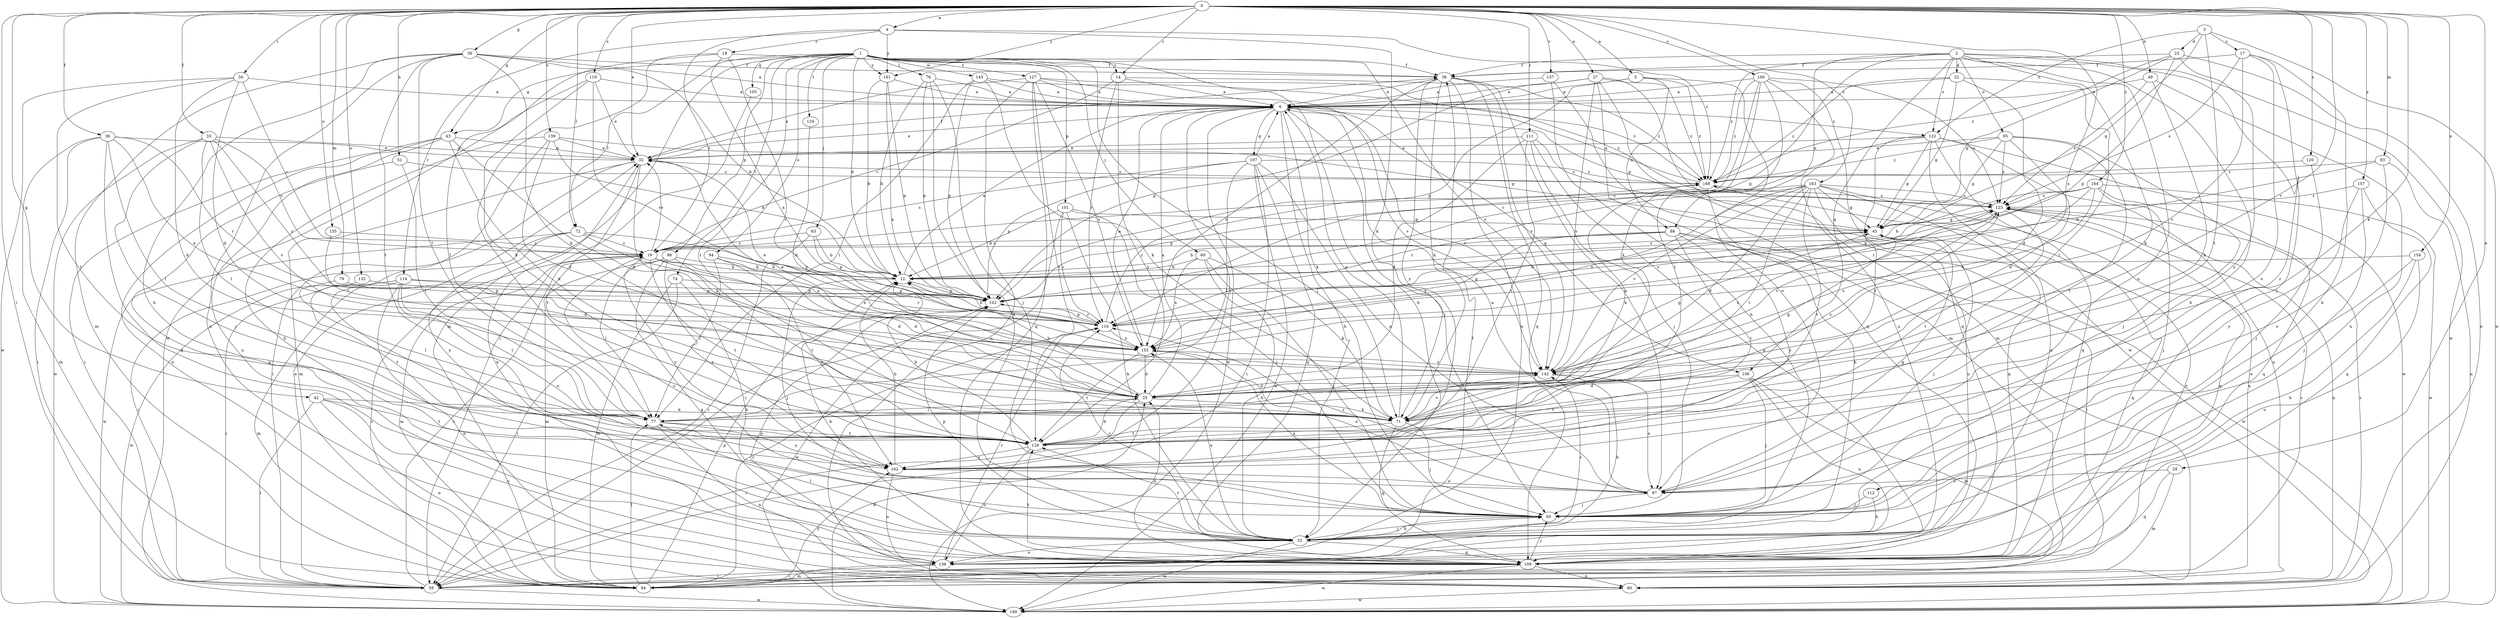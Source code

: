 strict digraph  {
0;
1;
2;
3;
4;
5;
6;
12;
14;
17;
18;
19;
22;
23;
25;
27;
28;
32;
33;
36;
38;
39;
42;
43;
45;
49;
51;
52;
56;
59;
60;
63;
65;
71;
72;
74;
76;
77;
79;
83;
84;
88;
90;
94;
95;
97;
98;
101;
102;
105;
106;
107;
109;
111;
112;
114;
116;
119;
120;
122;
123;
124;
127;
129;
132;
135;
136;
137;
139;
142;
143;
149;
154;
155;
157;
160;
161;
162;
163;
164;
168;
0 -> 4  [label=a];
0 -> 5  [label=a];
0 -> 14  [label=c];
0 -> 27  [label=e];
0 -> 28  [label=e];
0 -> 32  [label=e];
0 -> 33  [label=f];
0 -> 36  [label=f];
0 -> 39  [label=g];
0 -> 42  [label=g];
0 -> 43  [label=g];
0 -> 49  [label=h];
0 -> 51  [label=h];
0 -> 56  [label=i];
0 -> 59  [label=i];
0 -> 71  [label=k];
0 -> 72  [label=l];
0 -> 79  [label=m];
0 -> 83  [label=m];
0 -> 111  [label=r];
0 -> 119  [label=s];
0 -> 120  [label=s];
0 -> 132  [label=u];
0 -> 135  [label=u];
0 -> 137  [label=v];
0 -> 139  [label=v];
0 -> 142  [label=v];
0 -> 154  [label=x];
0 -> 155  [label=x];
0 -> 157  [label=y];
0 -> 160  [label=y];
0 -> 161  [label=y];
0 -> 163  [label=z];
0 -> 164  [label=z];
1 -> 12  [label=b];
1 -> 14  [label=c];
1 -> 38  [label=f];
1 -> 43  [label=g];
1 -> 52  [label=h];
1 -> 60  [label=j];
1 -> 63  [label=j];
1 -> 65  [label=j];
1 -> 72  [label=l];
1 -> 74  [label=l];
1 -> 76  [label=l];
1 -> 84  [label=m];
1 -> 94  [label=o];
1 -> 98  [label=p];
1 -> 101  [label=p];
1 -> 105  [label=q];
1 -> 124  [label=t];
1 -> 127  [label=t];
1 -> 129  [label=t];
1 -> 142  [label=v];
1 -> 143  [label=w];
1 -> 161  [label=y];
2 -> 22  [label=d];
2 -> 38  [label=f];
2 -> 52  [label=h];
2 -> 71  [label=k];
2 -> 88  [label=n];
2 -> 95  [label=o];
2 -> 97  [label=o];
2 -> 102  [label=p];
2 -> 106  [label=q];
2 -> 112  [label=r];
2 -> 122  [label=s];
2 -> 149  [label=w];
2 -> 168  [label=z];
3 -> 17  [label=c];
3 -> 23  [label=d];
3 -> 45  [label=g];
3 -> 122  [label=s];
3 -> 129  [label=t];
3 -> 149  [label=w];
4 -> 18  [label=c];
4 -> 19  [label=c];
4 -> 71  [label=k];
4 -> 114  [label=r];
4 -> 161  [label=y];
4 -> 168  [label=z];
5 -> 6  [label=a];
5 -> 88  [label=n];
5 -> 97  [label=o];
5 -> 102  [label=p];
5 -> 168  [label=z];
6 -> 32  [label=e];
6 -> 45  [label=g];
6 -> 52  [label=h];
6 -> 65  [label=j];
6 -> 71  [label=k];
6 -> 106  [label=q];
6 -> 107  [label=q];
6 -> 122  [label=s];
6 -> 142  [label=v];
6 -> 149  [label=w];
6 -> 162  [label=y];
12 -> 6  [label=a];
12 -> 65  [label=j];
12 -> 102  [label=p];
14 -> 6  [label=a];
14 -> 19  [label=c];
14 -> 116  [label=r];
14 -> 129  [label=t];
14 -> 168  [label=z];
17 -> 38  [label=f];
17 -> 52  [label=h];
17 -> 65  [label=j];
17 -> 97  [label=o];
17 -> 123  [label=s];
17 -> 142  [label=v];
18 -> 38  [label=f];
18 -> 77  [label=l];
18 -> 142  [label=v];
18 -> 149  [label=w];
18 -> 155  [label=x];
19 -> 12  [label=b];
19 -> 25  [label=d];
19 -> 32  [label=e];
19 -> 84  [label=m];
19 -> 129  [label=t];
19 -> 155  [label=x];
19 -> 162  [label=y];
22 -> 6  [label=a];
22 -> 25  [label=d];
22 -> 45  [label=g];
22 -> 77  [label=l];
22 -> 168  [label=z];
23 -> 38  [label=f];
23 -> 45  [label=g];
23 -> 90  [label=n];
23 -> 102  [label=p];
23 -> 162  [label=y];
23 -> 168  [label=z];
25 -> 6  [label=a];
25 -> 12  [label=b];
25 -> 45  [label=g];
25 -> 59  [label=i];
25 -> 71  [label=k];
25 -> 77  [label=l];
25 -> 123  [label=s];
27 -> 6  [label=a];
27 -> 84  [label=m];
27 -> 102  [label=p];
27 -> 109  [label=q];
27 -> 142  [label=v];
27 -> 149  [label=w];
27 -> 168  [label=z];
28 -> 84  [label=m];
28 -> 97  [label=o];
28 -> 109  [label=q];
32 -> 38  [label=f];
32 -> 59  [label=i];
32 -> 71  [label=k];
32 -> 84  [label=m];
32 -> 129  [label=t];
32 -> 168  [label=z];
33 -> 19  [label=c];
33 -> 32  [label=e];
33 -> 65  [label=j];
33 -> 77  [label=l];
33 -> 116  [label=r];
33 -> 142  [label=v];
33 -> 149  [label=w];
36 -> 32  [label=e];
36 -> 59  [label=i];
36 -> 77  [label=l];
36 -> 84  [label=m];
36 -> 109  [label=q];
36 -> 116  [label=r];
36 -> 155  [label=x];
38 -> 6  [label=a];
38 -> 71  [label=k];
38 -> 97  [label=o];
38 -> 109  [label=q];
38 -> 136  [label=u];
38 -> 142  [label=v];
38 -> 155  [label=x];
38 -> 162  [label=y];
39 -> 6  [label=a];
39 -> 12  [label=b];
39 -> 38  [label=f];
39 -> 52  [label=h];
39 -> 71  [label=k];
39 -> 77  [label=l];
39 -> 84  [label=m];
39 -> 90  [label=n];
39 -> 129  [label=t];
42 -> 59  [label=i];
42 -> 71  [label=k];
42 -> 90  [label=n];
42 -> 129  [label=t];
42 -> 136  [label=u];
43 -> 25  [label=d];
43 -> 32  [label=e];
43 -> 59  [label=i];
43 -> 71  [label=k];
43 -> 90  [label=n];
43 -> 136  [label=u];
45 -> 19  [label=c];
45 -> 65  [label=j];
45 -> 109  [label=q];
49 -> 6  [label=a];
49 -> 71  [label=k];
49 -> 123  [label=s];
49 -> 136  [label=u];
51 -> 77  [label=l];
51 -> 109  [label=q];
51 -> 168  [label=z];
52 -> 65  [label=j];
52 -> 77  [label=l];
52 -> 102  [label=p];
52 -> 109  [label=q];
52 -> 116  [label=r];
52 -> 129  [label=t];
52 -> 136  [label=u];
52 -> 142  [label=v];
52 -> 149  [label=w];
52 -> 155  [label=x];
56 -> 6  [label=a];
56 -> 19  [label=c];
56 -> 25  [label=d];
56 -> 71  [label=k];
56 -> 129  [label=t];
56 -> 149  [label=w];
59 -> 19  [label=c];
59 -> 32  [label=e];
59 -> 149  [label=w];
59 -> 168  [label=z];
60 -> 12  [label=b];
60 -> 52  [label=h];
60 -> 65  [label=j];
60 -> 71  [label=k];
60 -> 155  [label=x];
63 -> 12  [label=b];
63 -> 19  [label=c];
63 -> 59  [label=i];
63 -> 102  [label=p];
65 -> 19  [label=c];
65 -> 52  [label=h];
65 -> 155  [label=x];
71 -> 6  [label=a];
71 -> 65  [label=j];
71 -> 109  [label=q];
71 -> 123  [label=s];
71 -> 129  [label=t];
71 -> 142  [label=v];
72 -> 19  [label=c];
72 -> 59  [label=i];
72 -> 102  [label=p];
72 -> 149  [label=w];
72 -> 155  [label=x];
72 -> 162  [label=y];
74 -> 52  [label=h];
74 -> 59  [label=i];
74 -> 84  [label=m];
74 -> 102  [label=p];
76 -> 6  [label=a];
76 -> 12  [label=b];
76 -> 52  [label=h];
76 -> 65  [label=j];
76 -> 102  [label=p];
77 -> 90  [label=n];
77 -> 129  [label=t];
77 -> 162  [label=y];
79 -> 77  [label=l];
79 -> 102  [label=p];
83 -> 12  [label=b];
83 -> 90  [label=n];
83 -> 97  [label=o];
83 -> 168  [label=z];
84 -> 19  [label=c];
84 -> 38  [label=f];
84 -> 77  [label=l];
84 -> 102  [label=p];
84 -> 116  [label=r];
84 -> 123  [label=s];
84 -> 162  [label=y];
88 -> 12  [label=b];
88 -> 19  [label=c];
88 -> 59  [label=i];
88 -> 129  [label=t];
88 -> 149  [label=w];
88 -> 155  [label=x];
88 -> 162  [label=y];
90 -> 123  [label=s];
90 -> 149  [label=w];
94 -> 12  [label=b];
94 -> 25  [label=d];
94 -> 77  [label=l];
94 -> 162  [label=y];
95 -> 25  [label=d];
95 -> 32  [label=e];
95 -> 45  [label=g];
95 -> 65  [label=j];
95 -> 123  [label=s];
95 -> 129  [label=t];
95 -> 168  [label=z];
97 -> 6  [label=a];
97 -> 45  [label=g];
97 -> 65  [label=j];
97 -> 116  [label=r];
97 -> 155  [label=x];
98 -> 12  [label=b];
98 -> 77  [label=l];
98 -> 84  [label=m];
98 -> 109  [label=q];
98 -> 129  [label=t];
98 -> 162  [label=y];
101 -> 12  [label=b];
101 -> 45  [label=g];
101 -> 52  [label=h];
101 -> 59  [label=i];
101 -> 65  [label=j];
101 -> 116  [label=r];
102 -> 116  [label=r];
102 -> 149  [label=w];
105 -> 59  [label=i];
106 -> 25  [label=d];
106 -> 65  [label=j];
106 -> 84  [label=m];
106 -> 129  [label=t];
106 -> 136  [label=u];
107 -> 6  [label=a];
107 -> 19  [label=c];
107 -> 59  [label=i];
107 -> 77  [label=l];
107 -> 97  [label=o];
107 -> 102  [label=p];
107 -> 109  [label=q];
107 -> 149  [label=w];
107 -> 168  [label=z];
109 -> 12  [label=b];
109 -> 25  [label=d];
109 -> 59  [label=i];
109 -> 65  [label=j];
109 -> 90  [label=n];
109 -> 129  [label=t];
109 -> 149  [label=w];
111 -> 25  [label=d];
111 -> 32  [label=e];
111 -> 65  [label=j];
111 -> 109  [label=q];
111 -> 123  [label=s];
111 -> 129  [label=t];
112 -> 52  [label=h];
112 -> 65  [label=j];
114 -> 59  [label=i];
114 -> 77  [label=l];
114 -> 84  [label=m];
114 -> 90  [label=n];
114 -> 97  [label=o];
114 -> 102  [label=p];
114 -> 116  [label=r];
114 -> 149  [label=w];
116 -> 12  [label=b];
116 -> 45  [label=g];
116 -> 102  [label=p];
116 -> 123  [label=s];
116 -> 155  [label=x];
116 -> 168  [label=z];
119 -> 6  [label=a];
119 -> 32  [label=e];
119 -> 71  [label=k];
119 -> 77  [label=l];
119 -> 116  [label=r];
120 -> 65  [label=j];
120 -> 168  [label=z];
122 -> 19  [label=c];
122 -> 32  [label=e];
122 -> 45  [label=g];
122 -> 90  [label=n];
122 -> 109  [label=q];
122 -> 129  [label=t];
122 -> 136  [label=u];
122 -> 149  [label=w];
123 -> 45  [label=g];
123 -> 90  [label=n];
123 -> 109  [label=q];
123 -> 129  [label=t];
123 -> 142  [label=v];
124 -> 25  [label=d];
127 -> 6  [label=a];
127 -> 32  [label=e];
127 -> 90  [label=n];
127 -> 109  [label=q];
127 -> 123  [label=s];
127 -> 129  [label=t];
127 -> 142  [label=v];
127 -> 155  [label=x];
129 -> 12  [label=b];
129 -> 25  [label=d];
129 -> 136  [label=u];
129 -> 162  [label=y];
132 -> 102  [label=p];
132 -> 129  [label=t];
135 -> 19  [label=c];
135 -> 25  [label=d];
136 -> 32  [label=e];
136 -> 59  [label=i];
136 -> 84  [label=m];
136 -> 102  [label=p];
136 -> 116  [label=r];
137 -> 6  [label=a];
137 -> 52  [label=h];
137 -> 84  [label=m];
139 -> 12  [label=b];
139 -> 25  [label=d];
139 -> 32  [label=e];
139 -> 45  [label=g];
139 -> 52  [label=h];
139 -> 129  [label=t];
142 -> 25  [label=d];
142 -> 32  [label=e];
142 -> 45  [label=g];
142 -> 52  [label=h];
142 -> 97  [label=o];
142 -> 123  [label=s];
143 -> 6  [label=a];
143 -> 71  [label=k];
143 -> 77  [label=l];
143 -> 102  [label=p];
143 -> 168  [label=z];
149 -> 25  [label=d];
154 -> 12  [label=b];
154 -> 52  [label=h];
154 -> 97  [label=o];
154 -> 136  [label=u];
155 -> 6  [label=a];
155 -> 25  [label=d];
155 -> 32  [label=e];
155 -> 129  [label=t];
155 -> 142  [label=v];
157 -> 65  [label=j];
157 -> 109  [label=q];
157 -> 123  [label=s];
157 -> 162  [label=y];
160 -> 6  [label=a];
160 -> 71  [label=k];
160 -> 109  [label=q];
160 -> 116  [label=r];
160 -> 123  [label=s];
160 -> 129  [label=t];
160 -> 136  [label=u];
160 -> 168  [label=z];
161 -> 6  [label=a];
161 -> 12  [label=b];
161 -> 102  [label=p];
161 -> 155  [label=x];
162 -> 12  [label=b];
162 -> 97  [label=o];
162 -> 136  [label=u];
163 -> 25  [label=d];
163 -> 45  [label=g];
163 -> 77  [label=l];
163 -> 90  [label=n];
163 -> 102  [label=p];
163 -> 109  [label=q];
163 -> 116  [label=r];
163 -> 123  [label=s];
163 -> 129  [label=t];
163 -> 136  [label=u];
163 -> 142  [label=v];
163 -> 155  [label=x];
164 -> 12  [label=b];
164 -> 65  [label=j];
164 -> 102  [label=p];
164 -> 109  [label=q];
164 -> 116  [label=r];
164 -> 123  [label=s];
164 -> 149  [label=w];
164 -> 155  [label=x];
168 -> 6  [label=a];
168 -> 52  [label=h];
168 -> 71  [label=k];
168 -> 123  [label=s];
}

